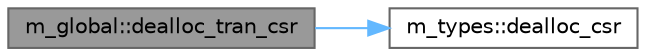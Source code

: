 digraph "m_global::dealloc_tran_csr"
{
 // LATEX_PDF_SIZE
  bgcolor="transparent";
  edge [fontname=Helvetica,fontsize=10,labelfontname=Helvetica,labelfontsize=10];
  node [fontname=Helvetica,fontsize=10,shape=box,height=0.2,width=0.4];
  rankdir="LR";
  Node1 [label="m_global::dealloc_tran_csr",height=0.2,width=0.4,color="gray40", fillcolor="grey60", style="filled", fontcolor="black",tooltip=" "];
  Node1 -> Node2 [color="steelblue1",style="solid"];
  Node2 [label="m_types::dealloc_csr",height=0.2,width=0.4,color="grey40", fillcolor="white", style="filled",URL="$namespacem__types.html#a42410e788a922622a857175aff3ba80e",tooltip=" "];
}
